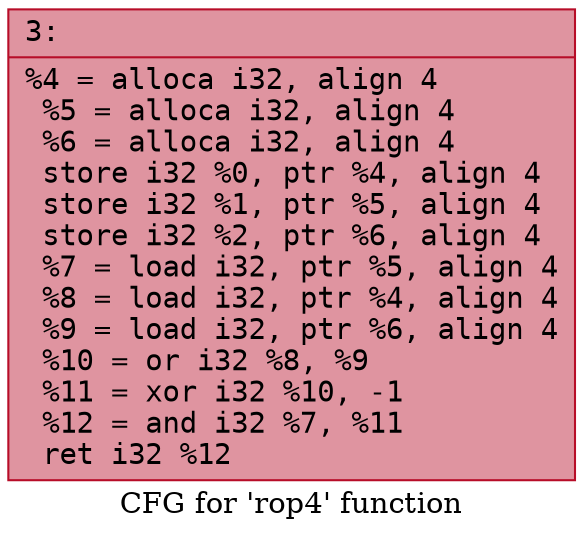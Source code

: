 digraph "CFG for 'rop4' function" {
	label="CFG for 'rop4' function";

	Node0x6000015c5fe0 [shape=record,color="#b70d28ff", style=filled, fillcolor="#b70d2870" fontname="Courier",label="{3:\l|  %4 = alloca i32, align 4\l  %5 = alloca i32, align 4\l  %6 = alloca i32, align 4\l  store i32 %0, ptr %4, align 4\l  store i32 %1, ptr %5, align 4\l  store i32 %2, ptr %6, align 4\l  %7 = load i32, ptr %5, align 4\l  %8 = load i32, ptr %4, align 4\l  %9 = load i32, ptr %6, align 4\l  %10 = or i32 %8, %9\l  %11 = xor i32 %10, -1\l  %12 = and i32 %7, %11\l  ret i32 %12\l}"];
}
